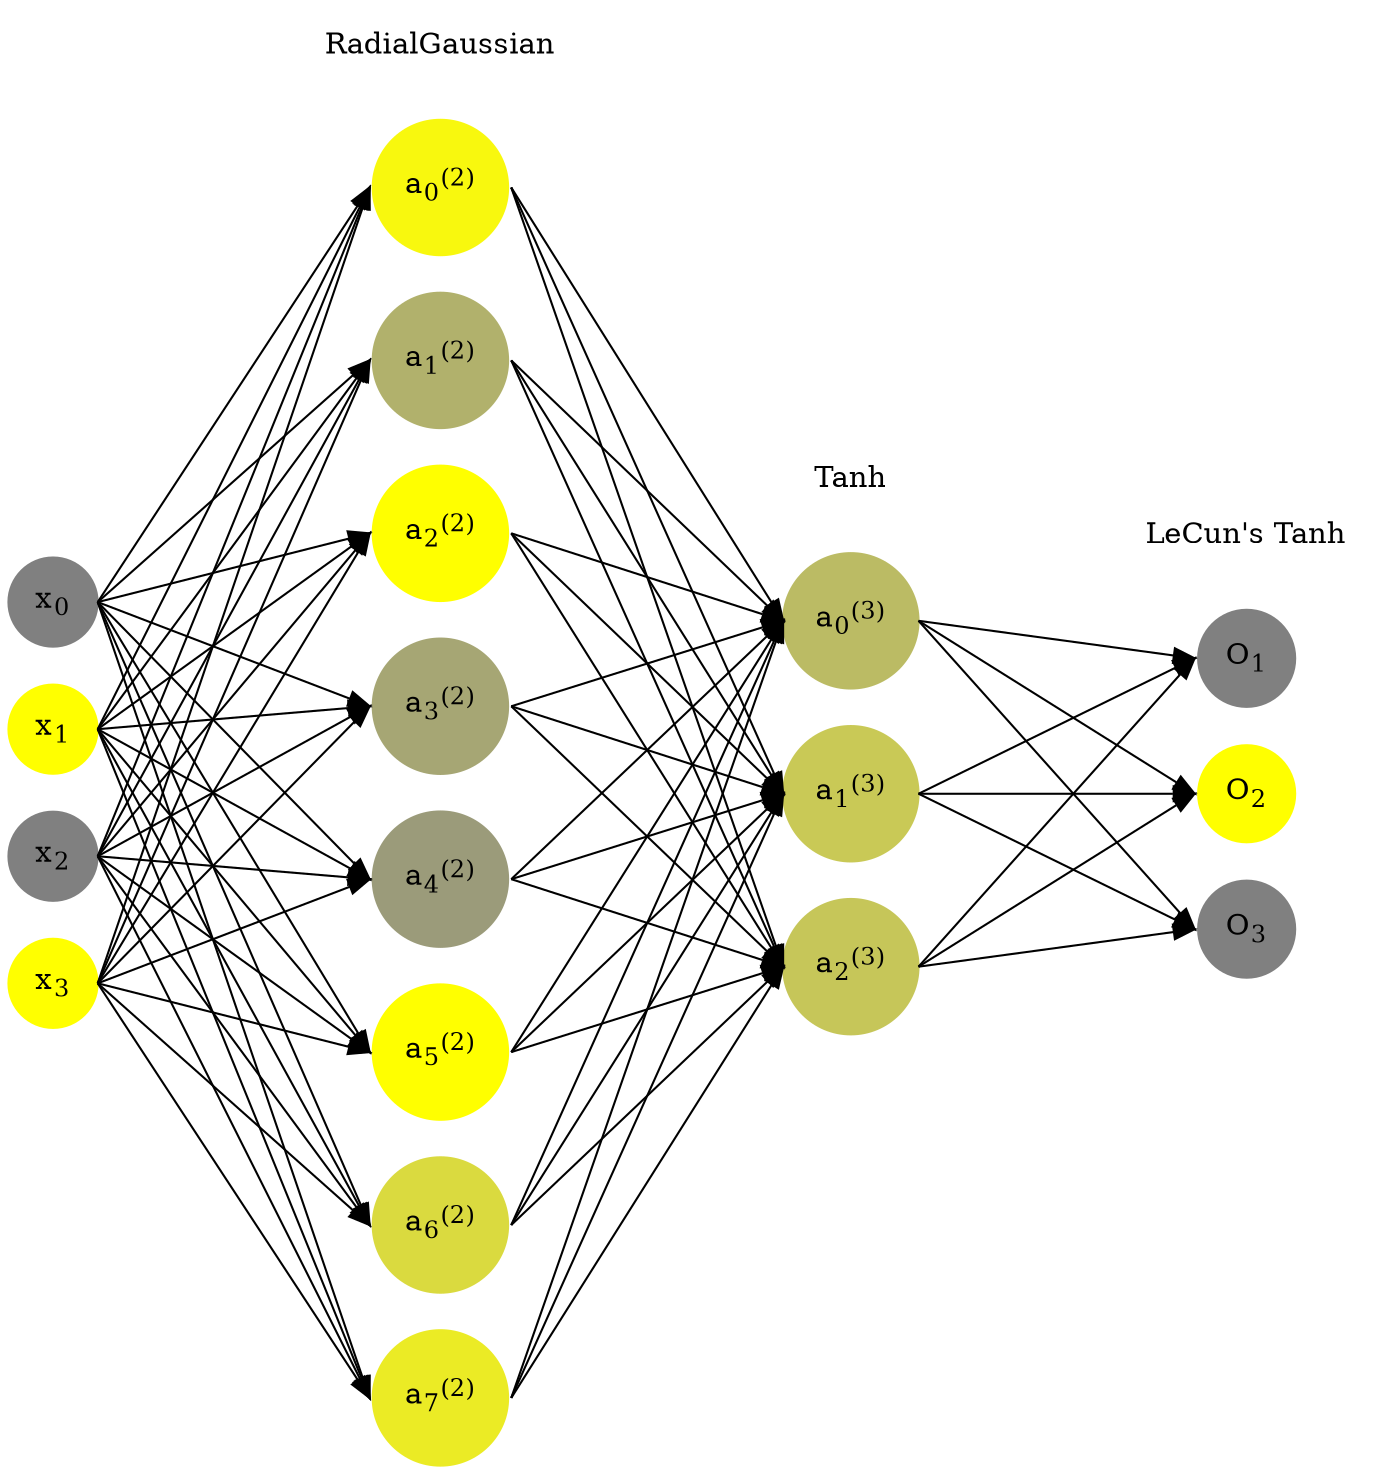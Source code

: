 digraph G {
	rankdir = LR;
	splines=false;
	edge[style=invis];
	ranksep= 1.4;
	{
	node [shape=circle, color="0.1667, 0.0, 0.5", style=filled, fillcolor="0.1667, 0.0, 0.5"];
	x0 [label=<x<sub>0</sub>>];
	}
	{
	node [shape=circle, color="0.1667, 1.0, 1.0", style=filled, fillcolor="0.1667, 1.0, 1.0"];
	x1 [label=<x<sub>1</sub>>];
	}
	{
	node [shape=circle, color="0.1667, 0.0, 0.5", style=filled, fillcolor="0.1667, 0.0, 0.5"];
	x2 [label=<x<sub>2</sub>>];
	}
	{
	node [shape=circle, color="0.1667, 1.0, 1.0", style=filled, fillcolor="0.1667, 1.0, 1.0"];
	x3 [label=<x<sub>3</sub>>];
	}
	{
	node [shape=circle, color="0.1667, 0.941606, 0.970803", style=filled, fillcolor="0.1667, 0.941606, 0.970803"];
	a02 [label=<a<sub>0</sub><sup>(2)</sup>>];
	}
	{
	node [shape=circle, color="0.1667, 0.385351, 0.692676", style=filled, fillcolor="0.1667, 0.385351, 0.692676"];
	a12 [label=<a<sub>1</sub><sup>(2)</sup>>];
	}
	{
	node [shape=circle, color="0.1667, 0.999968, 0.999984", style=filled, fillcolor="0.1667, 0.999968, 0.999984"];
	a22 [label=<a<sub>2</sub><sup>(2)</sup>>];
	}
	{
	node [shape=circle, color="0.1667, 0.300839, 0.650420", style=filled, fillcolor="0.1667, 0.300839, 0.650420"];
	a32 [label=<a<sub>3</sub><sup>(2)</sup>>];
	}
	{
	node [shape=circle, color="0.1667, 0.215977, 0.607988", style=filled, fillcolor="0.1667, 0.215977, 0.607988"];
	a42 [label=<a<sub>4</sub><sup>(2)</sup>>];
	}
	{
	node [shape=circle, color="0.1667, 0.998130, 0.999065", style=filled, fillcolor="0.1667, 0.998130, 0.999065"];
	a52 [label=<a<sub>5</sub><sup>(2)</sup>>];
	}
	{
	node [shape=circle, color="0.1667, 0.709455, 0.854727", style=filled, fillcolor="0.1667, 0.709455, 0.854727"];
	a62 [label=<a<sub>6</sub><sup>(2)</sup>>];
	}
	{
	node [shape=circle, color="0.1667, 0.841079, 0.920539", style=filled, fillcolor="0.1667, 0.841079, 0.920539"];
	a72 [label=<a<sub>7</sub><sup>(2)</sup>>];
	}
	{
	node [shape=circle, color="0.1667, 0.464195, 0.732097", style=filled, fillcolor="0.1667, 0.464195, 0.732097"];
	a03 [label=<a<sub>0</sub><sup>(3)</sup>>];
	}
	{
	node [shape=circle, color="0.1667, 0.572813, 0.786407", style=filled, fillcolor="0.1667, 0.572813, 0.786407"];
	a13 [label=<a<sub>1</sub><sup>(3)</sup>>];
	}
	{
	node [shape=circle, color="0.1667, 0.547464, 0.773732", style=filled, fillcolor="0.1667, 0.547464, 0.773732"];
	a23 [label=<a<sub>2</sub><sup>(3)</sup>>];
	}
	{
	node [shape=circle, color="0.1667, 0.0, 0.5", style=filled, fillcolor="0.1667, 0.0, 0.5"];
	O1 [label=<O<sub>1</sub>>];
	}
	{
	node [shape=circle, color="0.1667, 1.0, 1.0", style=filled, fillcolor="0.1667, 1.0, 1.0"];
	O2 [label=<O<sub>2</sub>>];
	}
	{
	node [shape=circle, color="0.1667, 0.0, 0.5", style=filled, fillcolor="0.1667, 0.0, 0.5"];
	O3 [label=<O<sub>3</sub>>];
	}
	{
	rank=same;
	x0->x1->x2->x3;
	}
	{
	rank=same;
	a02->a12->a22->a32->a42->a52->a62->a72;
	}
	{
	rank=same;
	a03->a13->a23;
	}
	{
	rank=same;
	O1->O2->O3;
	}
	l1 [shape=plaintext,label="RadialGaussian"];
	l1->a02;
	{rank=same; l1;a02};
	l2 [shape=plaintext,label="Tanh"];
	l2->a03;
	{rank=same; l2;a03};
	l3 [shape=plaintext,label="LeCun's Tanh"];
	l3->O1;
	{rank=same; l3;O1};
edge[style=solid, tailport=e, headport=w];
	{x0;x1;x2;x3} -> {a02;a12;a22;a32;a42;a52;a62;a72};
	{a02;a12;a22;a32;a42;a52;a62;a72} -> {a03;a13;a23};
	{a03;a13;a23} -> {O1,O2,O3};
}